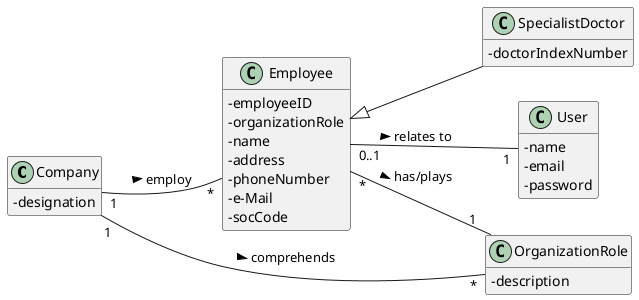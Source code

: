 @startuml

skinparam classAttributeIconSize 0
hide empty methods
hide empty attributes
left to right direction

class Company{
- designation
}

class Employee {
- employeeID
- organizationRole
- name
- address
- phoneNumber
- e-Mail
- socCode
}

class User {
-name
-email
-password
}

class OrganizationRole {
-description
}

class SpecialistDoctor{
- doctorIndexNumber
}

Employee "*" -- "1" Company : employ <
Employee "0..1" -- "1" User : relates to >
Employee <|-- SpecialistDoctor
Employee "*" -- "1" OrganizationRole : has/plays >
Company "1" -- "*" OrganizationRole : comprehends >

Company -[hidden]down-> Employee



@enduml